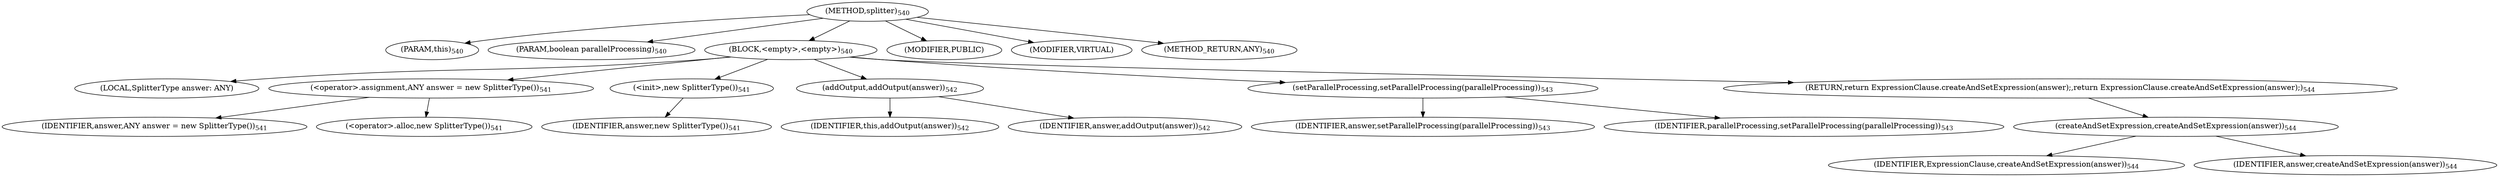 digraph "splitter" {  
"1264" [label = <(METHOD,splitter)<SUB>540</SUB>> ]
"141" [label = <(PARAM,this)<SUB>540</SUB>> ]
"1265" [label = <(PARAM,boolean parallelProcessing)<SUB>540</SUB>> ]
"1266" [label = <(BLOCK,&lt;empty&gt;,&lt;empty&gt;)<SUB>540</SUB>> ]
"139" [label = <(LOCAL,SplitterType answer: ANY)> ]
"1267" [label = <(&lt;operator&gt;.assignment,ANY answer = new SplitterType())<SUB>541</SUB>> ]
"1268" [label = <(IDENTIFIER,answer,ANY answer = new SplitterType())<SUB>541</SUB>> ]
"1269" [label = <(&lt;operator&gt;.alloc,new SplitterType())<SUB>541</SUB>> ]
"1270" [label = <(&lt;init&gt;,new SplitterType())<SUB>541</SUB>> ]
"138" [label = <(IDENTIFIER,answer,new SplitterType())<SUB>541</SUB>> ]
"1271" [label = <(addOutput,addOutput(answer))<SUB>542</SUB>> ]
"140" [label = <(IDENTIFIER,this,addOutput(answer))<SUB>542</SUB>> ]
"1272" [label = <(IDENTIFIER,answer,addOutput(answer))<SUB>542</SUB>> ]
"1273" [label = <(setParallelProcessing,setParallelProcessing(parallelProcessing))<SUB>543</SUB>> ]
"1274" [label = <(IDENTIFIER,answer,setParallelProcessing(parallelProcessing))<SUB>543</SUB>> ]
"1275" [label = <(IDENTIFIER,parallelProcessing,setParallelProcessing(parallelProcessing))<SUB>543</SUB>> ]
"1276" [label = <(RETURN,return ExpressionClause.createAndSetExpression(answer);,return ExpressionClause.createAndSetExpression(answer);)<SUB>544</SUB>> ]
"1277" [label = <(createAndSetExpression,createAndSetExpression(answer))<SUB>544</SUB>> ]
"1278" [label = <(IDENTIFIER,ExpressionClause,createAndSetExpression(answer))<SUB>544</SUB>> ]
"1279" [label = <(IDENTIFIER,answer,createAndSetExpression(answer))<SUB>544</SUB>> ]
"1280" [label = <(MODIFIER,PUBLIC)> ]
"1281" [label = <(MODIFIER,VIRTUAL)> ]
"1282" [label = <(METHOD_RETURN,ANY)<SUB>540</SUB>> ]
  "1264" -> "141" 
  "1264" -> "1265" 
  "1264" -> "1266" 
  "1264" -> "1280" 
  "1264" -> "1281" 
  "1264" -> "1282" 
  "1266" -> "139" 
  "1266" -> "1267" 
  "1266" -> "1270" 
  "1266" -> "1271" 
  "1266" -> "1273" 
  "1266" -> "1276" 
  "1267" -> "1268" 
  "1267" -> "1269" 
  "1270" -> "138" 
  "1271" -> "140" 
  "1271" -> "1272" 
  "1273" -> "1274" 
  "1273" -> "1275" 
  "1276" -> "1277" 
  "1277" -> "1278" 
  "1277" -> "1279" 
}
